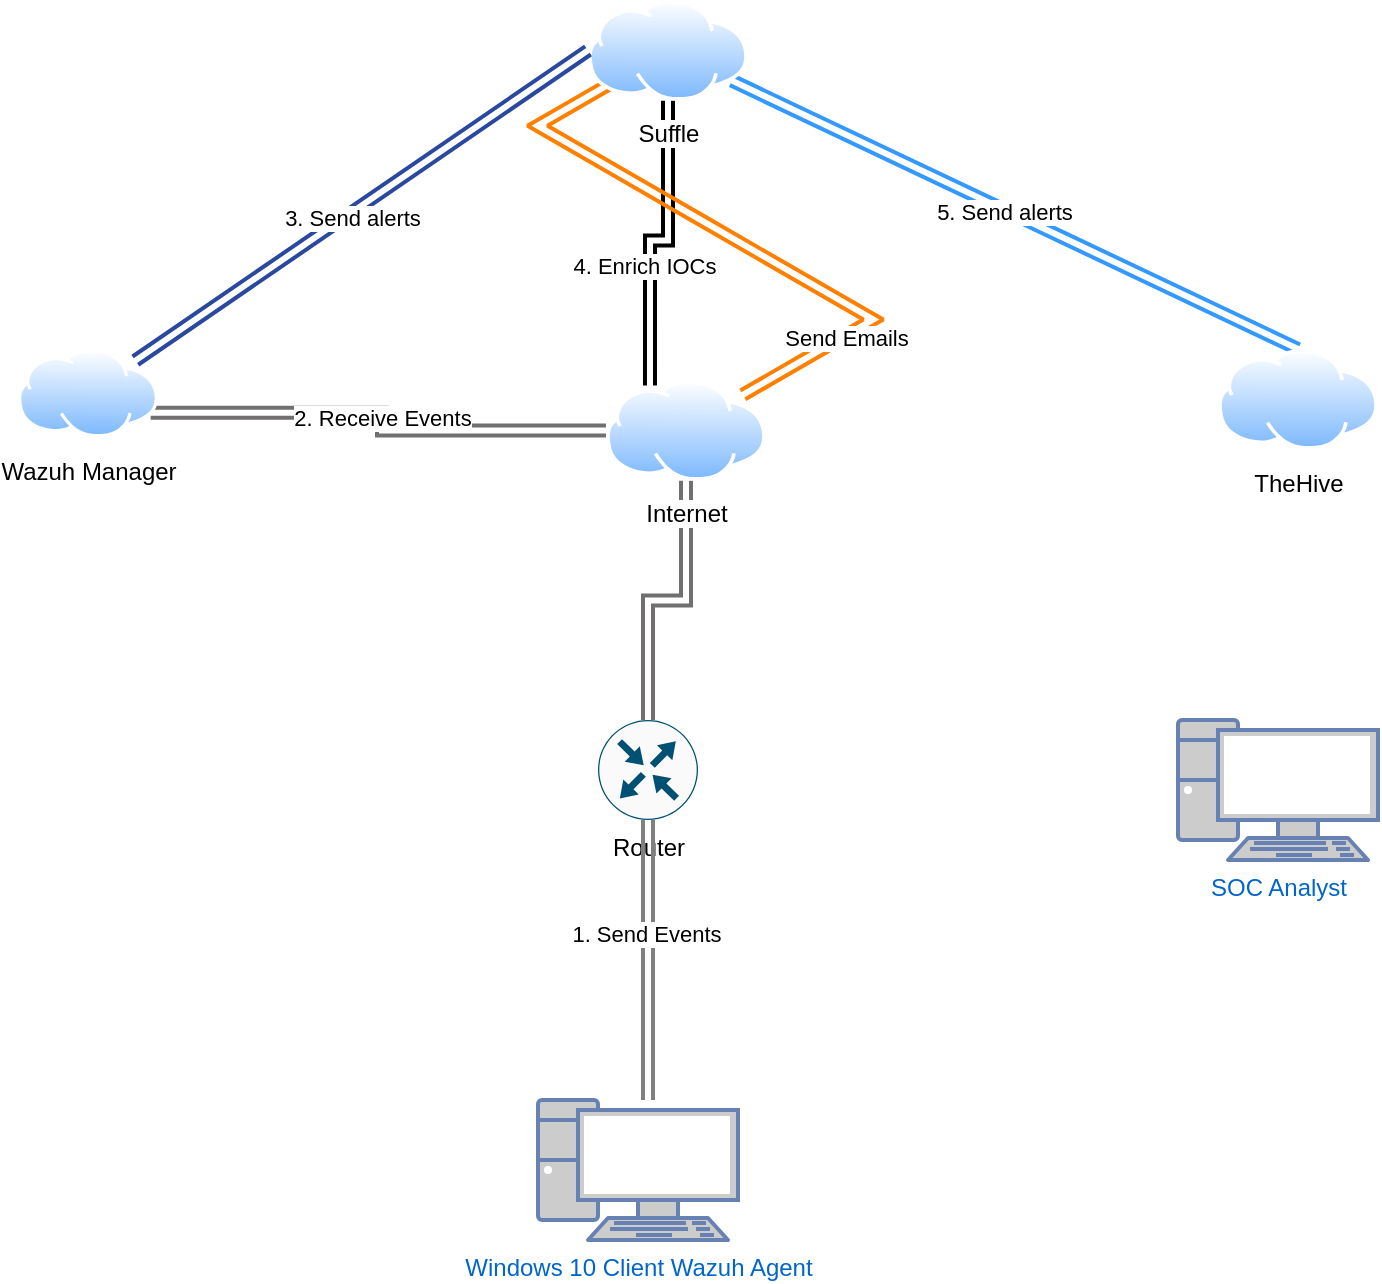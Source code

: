 <mxfile version="22.1.16" type="github">
  <diagram name="Page-1" id="ChK1W9BBv4qw7w4W10nk">
    <mxGraphModel dx="1434" dy="738" grid="1" gridSize="10" guides="1" tooltips="1" connect="1" arrows="1" fold="1" page="1" pageScale="1" pageWidth="827" pageHeight="1169" math="0" shadow="0">
      <root>
        <mxCell id="0" />
        <mxCell id="1" parent="0" />
        <mxCell id="oaZz4HmqSXYziOOv6S-j-2" value="Windows 10 Client Wazuh Agent&lt;br&gt;" style="fontColor=#0066CC;verticalAlign=top;verticalLabelPosition=bottom;labelPosition=center;align=center;html=1;outlineConnect=0;fillColor=#CCCCCC;strokeColor=#6881B3;gradientColor=none;gradientDirection=north;strokeWidth=2;shape=mxgraph.networks.pc;" parent="1" vertex="1">
          <mxGeometry x="340" y="570" width="100" height="70" as="geometry" />
        </mxCell>
        <mxCell id="oaZz4HmqSXYziOOv6S-j-13" style="edgeStyle=orthogonalEdgeStyle;rounded=0;orthogonalLoop=1;jettySize=auto;html=1;shape=link;strokeColor=#716f6f;strokeWidth=2;" parent="1" source="oaZz4HmqSXYziOOv6S-j-4" target="oaZz4HmqSXYziOOv6S-j-6" edge="1">
          <mxGeometry relative="1" as="geometry" />
        </mxCell>
        <mxCell id="oaZz4HmqSXYziOOv6S-j-4" value="Router" style="sketch=0;points=[[0.5,0,0],[1,0.5,0],[0.5,1,0],[0,0.5,0],[0.145,0.145,0],[0.856,0.145,0],[0.855,0.856,0],[0.145,0.855,0]];verticalLabelPosition=bottom;html=1;verticalAlign=top;aspect=fixed;align=center;pointerEvents=1;shape=mxgraph.cisco19.rect;prIcon=router;fillColor=#FAFAFA;strokeColor=#005073;" parent="1" vertex="1">
          <mxGeometry x="370" y="380" width="50" height="50" as="geometry" />
        </mxCell>
        <mxCell id="nG7Onz6YNzY-FJsHj9oM-8" style="edgeStyle=orthogonalEdgeStyle;rounded=0;orthogonalLoop=1;jettySize=auto;html=1;entryX=0.25;entryY=0;entryDx=0;entryDy=0;shape=link;strokeWidth=2;" edge="1" parent="1" source="oaZz4HmqSXYziOOv6S-j-5" target="oaZz4HmqSXYziOOv6S-j-6">
          <mxGeometry relative="1" as="geometry" />
        </mxCell>
        <mxCell id="nG7Onz6YNzY-FJsHj9oM-9" value="4. Enrich IOCs" style="edgeLabel;html=1;align=center;verticalAlign=middle;resizable=0;points=[];" vertex="1" connectable="0" parent="nG7Onz6YNzY-FJsHj9oM-8">
          <mxGeometry x="0.212" y="-3" relative="1" as="geometry">
            <mxPoint as="offset" />
          </mxGeometry>
        </mxCell>
        <mxCell id="nG7Onz6YNzY-FJsHj9oM-10" style="rounded=0;orthogonalLoop=1;jettySize=auto;html=1;entryX=0.5;entryY=0;entryDx=0;entryDy=0;shape=link;strokeWidth=2;strokeColor=#3399FF;" edge="1" parent="1" source="oaZz4HmqSXYziOOv6S-j-5" target="oaZz4HmqSXYziOOv6S-j-7">
          <mxGeometry relative="1" as="geometry" />
        </mxCell>
        <mxCell id="nG7Onz6YNzY-FJsHj9oM-11" value="5. Send alerts" style="edgeLabel;html=1;align=center;verticalAlign=middle;resizable=0;points=[];" vertex="1" connectable="0" parent="nG7Onz6YNzY-FJsHj9oM-10">
          <mxGeometry x="-0.039" y="-1" relative="1" as="geometry">
            <mxPoint as="offset" />
          </mxGeometry>
        </mxCell>
        <mxCell id="nG7Onz6YNzY-FJsHj9oM-12" style="edgeStyle=isometricEdgeStyle;rounded=0;orthogonalLoop=1;jettySize=auto;html=1;entryX=1;entryY=0;entryDx=0;entryDy=0;shape=link;strokeColor=#FF8000;strokeWidth=2;" edge="1" parent="1" source="oaZz4HmqSXYziOOv6S-j-5" target="oaZz4HmqSXYziOOv6S-j-6">
          <mxGeometry relative="1" as="geometry" />
        </mxCell>
        <mxCell id="nG7Onz6YNzY-FJsHj9oM-15" value="Send Emails" style="edgeLabel;html=1;align=center;verticalAlign=middle;resizable=0;points=[];" vertex="1" connectable="0" parent="nG7Onz6YNzY-FJsHj9oM-12">
          <mxGeometry x="0.62" y="1" relative="1" as="geometry">
            <mxPoint as="offset" />
          </mxGeometry>
        </mxCell>
        <mxCell id="oaZz4HmqSXYziOOv6S-j-5" value="Suffle" style="image;aspect=fixed;perimeter=ellipsePerimeter;html=1;align=center;shadow=0;dashed=0;spacingTop=3;image=img/lib/active_directory/internet_cloud.svg;" parent="1" vertex="1">
          <mxGeometry x="365" y="20" width="80" height="50.4" as="geometry" />
        </mxCell>
        <mxCell id="nG7Onz6YNzY-FJsHj9oM-1" value="2. Receive Events" style="edgeStyle=orthogonalEdgeStyle;rounded=0;orthogonalLoop=1;jettySize=auto;html=1;entryX=1;entryY=0.75;entryDx=0;entryDy=0;shape=link;strokeColor=#716f6f;strokeWidth=2;" edge="1" parent="1" source="oaZz4HmqSXYziOOv6S-j-6" target="oaZz4HmqSXYziOOv6S-j-8">
          <mxGeometry relative="1" as="geometry" />
        </mxCell>
        <mxCell id="oaZz4HmqSXYziOOv6S-j-6" value="Internet" style="image;aspect=fixed;perimeter=ellipsePerimeter;html=1;align=center;shadow=0;dashed=0;spacingTop=3;image=img/lib/active_directory/internet_cloud.svg;" parent="1" vertex="1">
          <mxGeometry x="374" y="210" width="80" height="50.4" as="geometry" />
        </mxCell>
        <mxCell id="oaZz4HmqSXYziOOv6S-j-7" value="TheHive&lt;br&gt;" style="image;aspect=fixed;perimeter=ellipsePerimeter;html=1;align=center;shadow=0;dashed=0;spacingTop=3;image=img/lib/active_directory/internet_cloud.svg;" parent="1" vertex="1">
          <mxGeometry x="680" y="194.5" width="80" height="50.4" as="geometry" />
        </mxCell>
        <mxCell id="nG7Onz6YNzY-FJsHj9oM-4" style="rounded=0;orthogonalLoop=1;jettySize=auto;html=1;entryX=0;entryY=0.5;entryDx=0;entryDy=0;shape=link;strokeWidth=2;strokeColor=#2b48a1;" edge="1" parent="1" source="oaZz4HmqSXYziOOv6S-j-8" target="oaZz4HmqSXYziOOv6S-j-5">
          <mxGeometry relative="1" as="geometry" />
        </mxCell>
        <mxCell id="nG7Onz6YNzY-FJsHj9oM-7" value="3. Send alerts" style="edgeLabel;html=1;align=center;verticalAlign=middle;resizable=0;points=[];" vertex="1" connectable="0" parent="nG7Onz6YNzY-FJsHj9oM-4">
          <mxGeometry x="-0.051" y="-2" relative="1" as="geometry">
            <mxPoint as="offset" />
          </mxGeometry>
        </mxCell>
        <mxCell id="oaZz4HmqSXYziOOv6S-j-8" value="Wazuh Manager" style="image;aspect=fixed;perimeter=ellipsePerimeter;html=1;align=center;shadow=0;dashed=0;spacingTop=3;image=img/lib/active_directory/internet_cloud.svg;" parent="1" vertex="1">
          <mxGeometry x="80" y="194.5" width="70" height="44.1" as="geometry" />
        </mxCell>
        <mxCell id="oaZz4HmqSXYziOOv6S-j-10" value="SOC Analyst" style="fontColor=#0066CC;verticalAlign=top;verticalLabelPosition=bottom;labelPosition=center;align=center;html=1;outlineConnect=0;fillColor=#CCCCCC;strokeColor=#6881B3;gradientColor=none;gradientDirection=north;strokeWidth=2;shape=mxgraph.networks.pc;" parent="1" vertex="1">
          <mxGeometry x="660" y="380" width="100" height="70" as="geometry" />
        </mxCell>
        <mxCell id="oaZz4HmqSXYziOOv6S-j-17" style="edgeStyle=orthogonalEdgeStyle;rounded=0;orthogonalLoop=1;jettySize=auto;html=1;entryX=0.5;entryY=1;entryDx=0;entryDy=0;entryPerimeter=0;shape=link;strokeColor=#808080;strokeWidth=2;" parent="1" source="oaZz4HmqSXYziOOv6S-j-2" target="oaZz4HmqSXYziOOv6S-j-4" edge="1">
          <mxGeometry relative="1" as="geometry">
            <Array as="points">
              <mxPoint x="395" y="540" />
              <mxPoint x="395" y="540" />
            </Array>
          </mxGeometry>
        </mxCell>
        <mxCell id="oaZz4HmqSXYziOOv6S-j-18" value="1. Send Events" style="edgeLabel;html=1;align=center;verticalAlign=middle;resizable=0;points=[];" parent="oaZz4HmqSXYziOOv6S-j-17" vertex="1" connectable="0">
          <mxGeometry x="0.186" y="1" relative="1" as="geometry">
            <mxPoint as="offset" />
          </mxGeometry>
        </mxCell>
      </root>
    </mxGraphModel>
  </diagram>
</mxfile>
